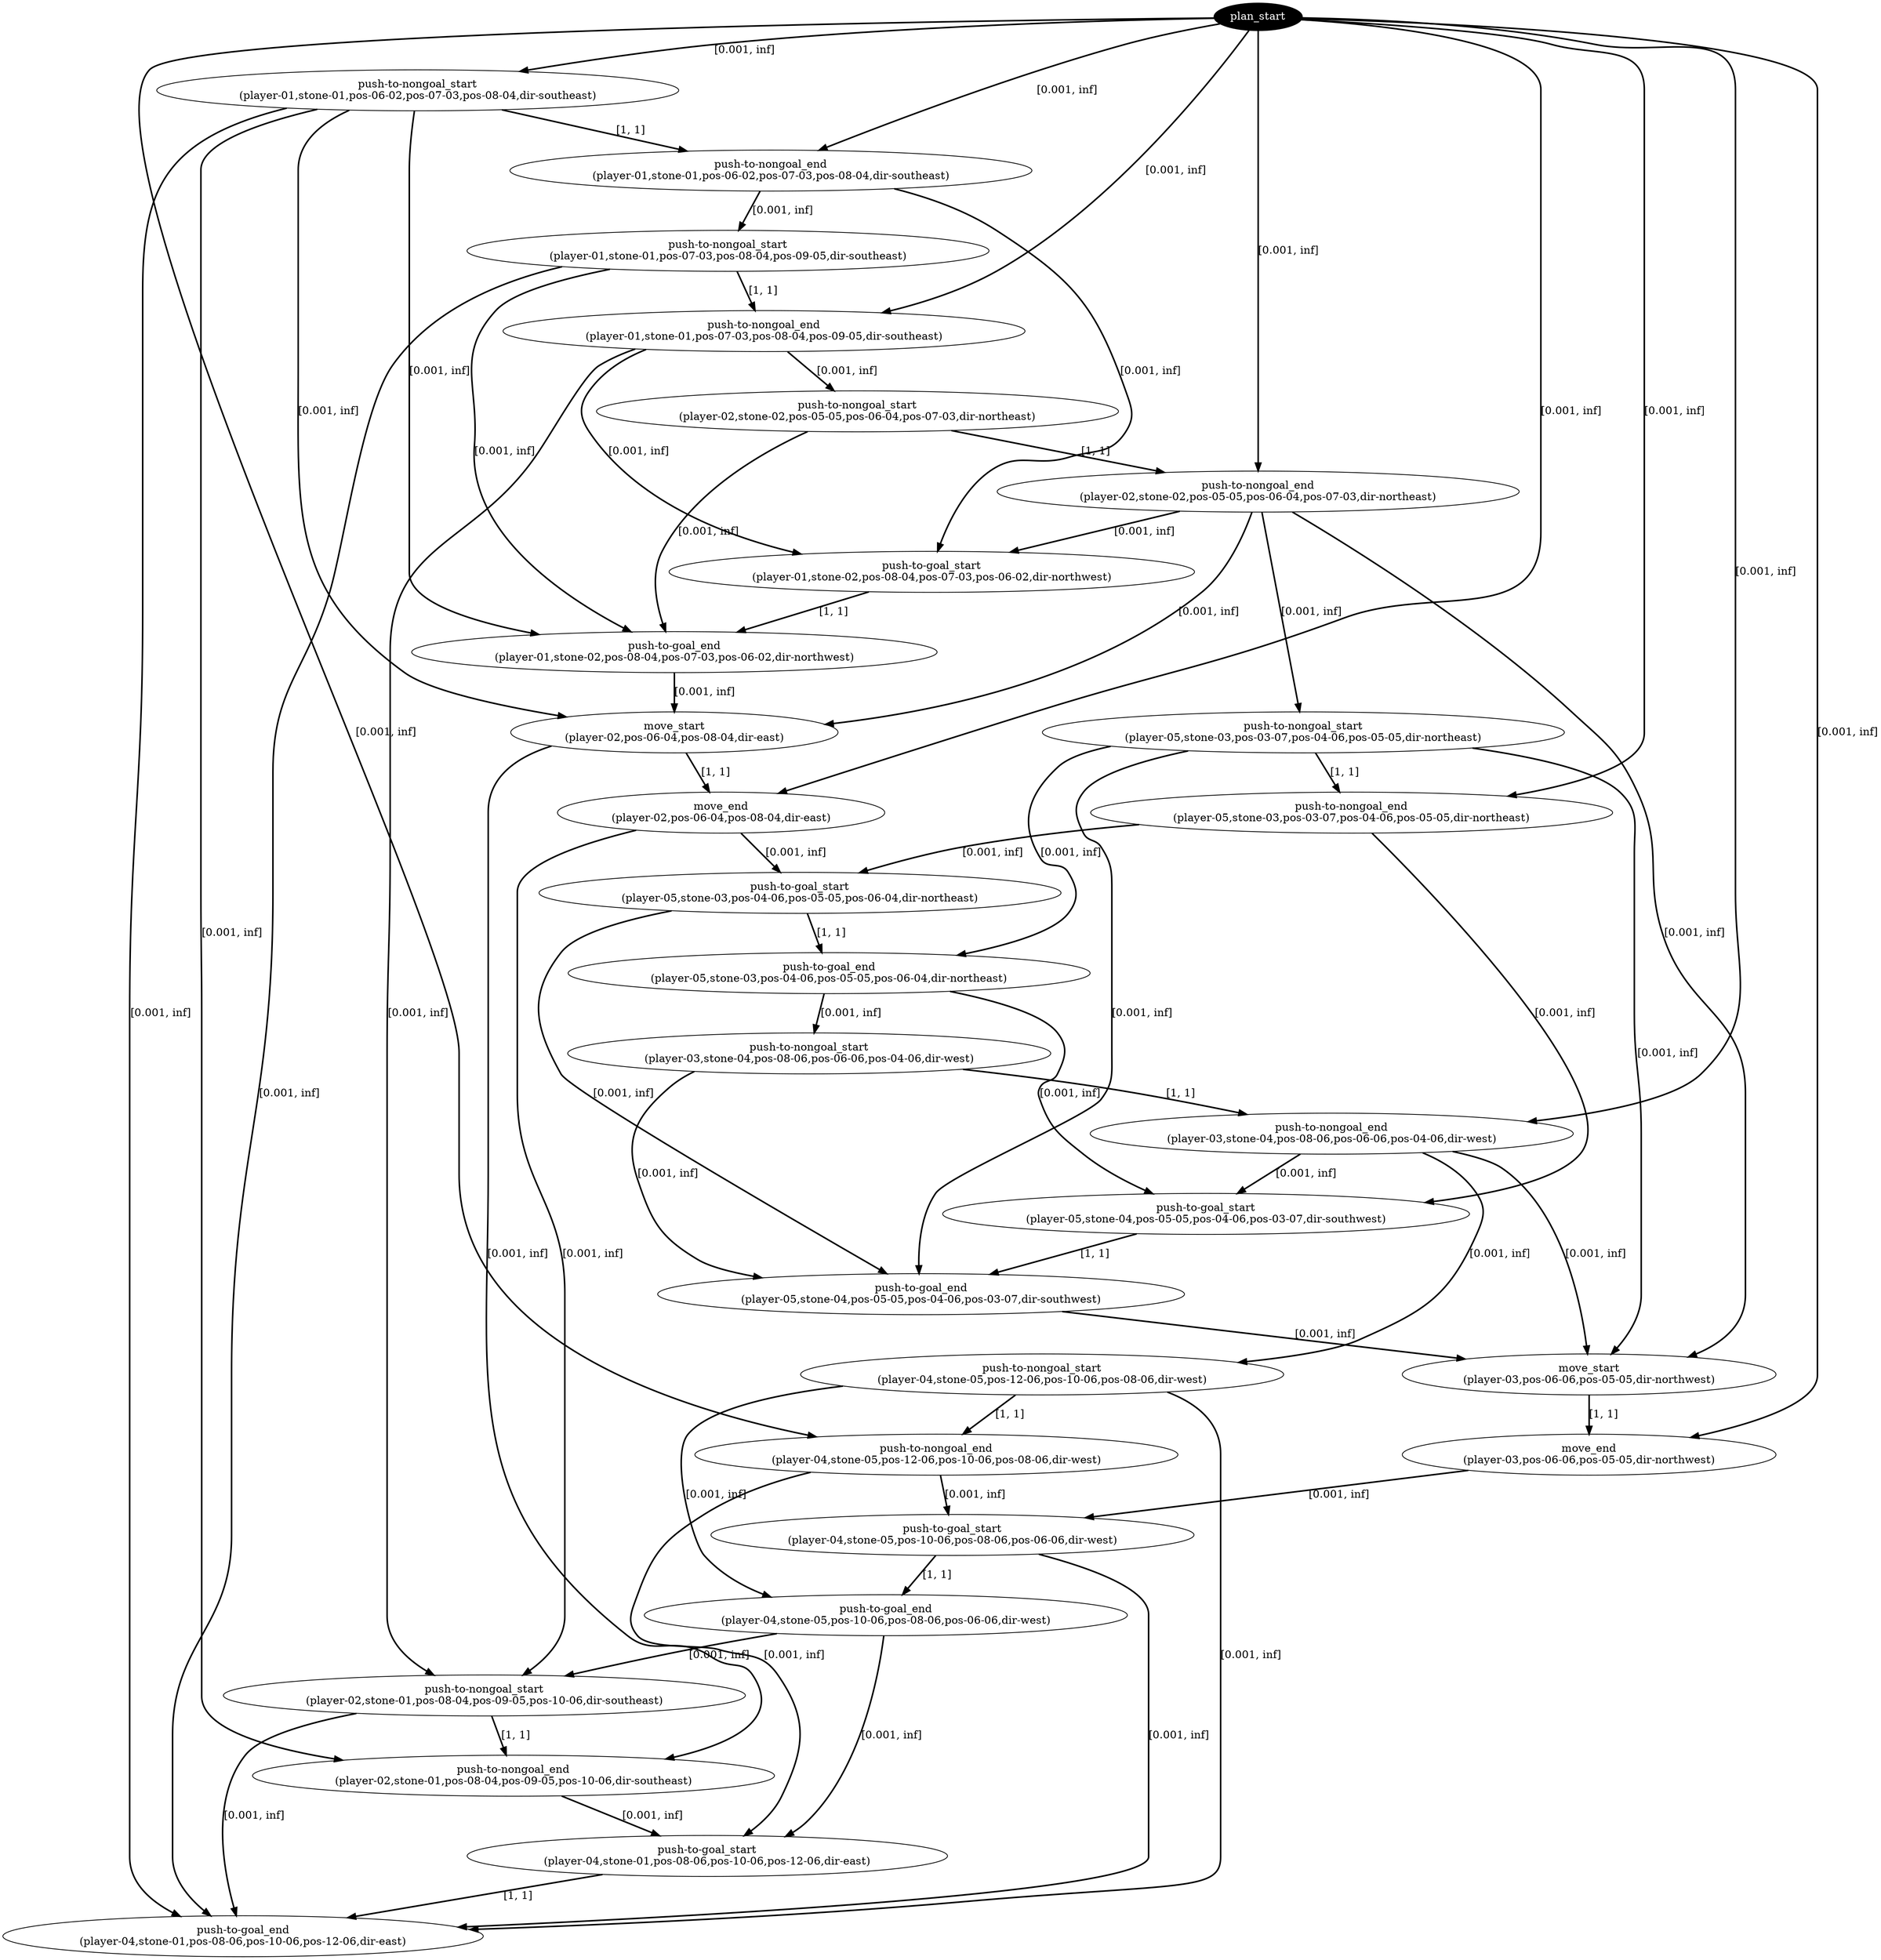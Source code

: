 digraph plan {
0[ label="plan_start",style=filled,fillcolor=black,fontcolor=white];
1[ label="push-to-nongoal_start
(player-01,stone-01,pos-06-02,pos-07-03,pos-08-04,dir-southeast)"];
2[ label="push-to-nongoal_end
(player-01,stone-01,pos-06-02,pos-07-03,pos-08-04,dir-southeast)"];
3[ label="push-to-nongoal_start
(player-01,stone-01,pos-07-03,pos-08-04,pos-09-05,dir-southeast)"];
4[ label="push-to-nongoal_end
(player-01,stone-01,pos-07-03,pos-08-04,pos-09-05,dir-southeast)"];
5[ label="push-to-nongoal_start
(player-02,stone-02,pos-05-05,pos-06-04,pos-07-03,dir-northeast)"];
6[ label="push-to-nongoal_end
(player-02,stone-02,pos-05-05,pos-06-04,pos-07-03,dir-northeast)"];
7[ label="push-to-nongoal_start
(player-05,stone-03,pos-03-07,pos-04-06,pos-05-05,dir-northeast)"];
8[ label="push-to-nongoal_end
(player-05,stone-03,pos-03-07,pos-04-06,pos-05-05,dir-northeast)"];
9[ label="push-to-goal_start
(player-01,stone-02,pos-08-04,pos-07-03,pos-06-02,dir-northwest)"];
10[ label="push-to-goal_end
(player-01,stone-02,pos-08-04,pos-07-03,pos-06-02,dir-northwest)"];
11[ label="move_start
(player-02,pos-06-04,pos-08-04,dir-east)"];
12[ label="move_end
(player-02,pos-06-04,pos-08-04,dir-east)"];
13[ label="push-to-goal_start
(player-05,stone-03,pos-04-06,pos-05-05,pos-06-04,dir-northeast)"];
14[ label="push-to-goal_end
(player-05,stone-03,pos-04-06,pos-05-05,pos-06-04,dir-northeast)"];
15[ label="push-to-nongoal_start
(player-03,stone-04,pos-08-06,pos-06-06,pos-04-06,dir-west)"];
16[ label="push-to-nongoal_end
(player-03,stone-04,pos-08-06,pos-06-06,pos-04-06,dir-west)"];
17[ label="push-to-nongoal_start
(player-04,stone-05,pos-12-06,pos-10-06,pos-08-06,dir-west)"];
18[ label="push-to-nongoal_end
(player-04,stone-05,pos-12-06,pos-10-06,pos-08-06,dir-west)"];
19[ label="push-to-goal_start
(player-05,stone-04,pos-05-05,pos-04-06,pos-03-07,dir-southwest)"];
20[ label="push-to-goal_end
(player-05,stone-04,pos-05-05,pos-04-06,pos-03-07,dir-southwest)"];
21[ label="move_start
(player-03,pos-06-06,pos-05-05,dir-northwest)"];
22[ label="move_end
(player-03,pos-06-06,pos-05-05,dir-northwest)"];
23[ label="push-to-goal_start
(player-04,stone-05,pos-10-06,pos-08-06,pos-06-06,dir-west)"];
24[ label="push-to-goal_end
(player-04,stone-05,pos-10-06,pos-08-06,pos-06-06,dir-west)"];
25[ label="push-to-nongoal_start
(player-02,stone-01,pos-08-04,pos-09-05,pos-10-06,dir-southeast)"];
26[ label="push-to-nongoal_end
(player-02,stone-01,pos-08-04,pos-09-05,pos-10-06,dir-southeast)"];
27[ label="push-to-goal_start
(player-04,stone-01,pos-08-06,pos-10-06,pos-12-06,dir-east)"];
28[ label="push-to-goal_end
(player-04,stone-01,pos-08-06,pos-10-06,pos-12-06,dir-east)"];
"0" -> "1" [ label="[0.001, inf]" , penwidth=2, color="black"]
"1" -> "2" [ label="[1, 1]" , penwidth=2, color="black"]
"0" -> "2" [ label="[0.001, inf]" , penwidth=2, color="black"]
"2" -> "3" [ label="[0.001, inf]" , penwidth=2, color="black"]
"3" -> "4" [ label="[1, 1]" , penwidth=2, color="black"]
"0" -> "4" [ label="[0.001, inf]" , penwidth=2, color="black"]
"4" -> "5" [ label="[0.001, inf]" , penwidth=2, color="black"]
"5" -> "6" [ label="[1, 1]" , penwidth=2, color="black"]
"0" -> "6" [ label="[0.001, inf]" , penwidth=2, color="black"]
"6" -> "7" [ label="[0.001, inf]" , penwidth=2, color="black"]
"4" -> "9" [ label="[0.001, inf]" , penwidth=2, color="black"]
"6" -> "9" [ label="[0.001, inf]" , penwidth=2, color="black"]
"2" -> "9" [ label="[0.001, inf]" , penwidth=2, color="black"]
"7" -> "8" [ label="[1, 1]" , penwidth=2, color="black"]
"0" -> "8" [ label="[0.001, inf]" , penwidth=2, color="black"]
"9" -> "10" [ label="[1, 1]" , penwidth=2, color="black"]
"5" -> "10" [ label="[0.001, inf]" , penwidth=2, color="black"]
"3" -> "10" [ label="[0.001, inf]" , penwidth=2, color="black"]
"1" -> "10" [ label="[0.001, inf]" , penwidth=2, color="black"]
"6" -> "11" [ label="[0.001, inf]" , penwidth=2, color="black"]
"10" -> "11" [ label="[0.001, inf]" , penwidth=2, color="black"]
"1" -> "11" [ label="[0.001, inf]" , penwidth=2, color="black"]
"11" -> "12" [ label="[1, 1]" , penwidth=2, color="black"]
"0" -> "12" [ label="[0.001, inf]" , penwidth=2, color="black"]
"8" -> "13" [ label="[0.001, inf]" , penwidth=2, color="black"]
"12" -> "13" [ label="[0.001, inf]" , penwidth=2, color="black"]
"13" -> "14" [ label="[1, 1]" , penwidth=2, color="black"]
"7" -> "14" [ label="[0.001, inf]" , penwidth=2, color="black"]
"14" -> "15" [ label="[0.001, inf]" , penwidth=2, color="black"]
"15" -> "16" [ label="[1, 1]" , penwidth=2, color="black"]
"0" -> "16" [ label="[0.001, inf]" , penwidth=2, color="black"]
"16" -> "17" [ label="[0.001, inf]" , penwidth=2, color="black"]
"14" -> "19" [ label="[0.001, inf]" , penwidth=2, color="black"]
"16" -> "19" [ label="[0.001, inf]" , penwidth=2, color="black"]
"8" -> "19" [ label="[0.001, inf]" , penwidth=2, color="black"]
"17" -> "18" [ label="[1, 1]" , penwidth=2, color="black"]
"0" -> "18" [ label="[0.001, inf]" , penwidth=2, color="black"]
"19" -> "20" [ label="[1, 1]" , penwidth=2, color="black"]
"15" -> "20" [ label="[0.001, inf]" , penwidth=2, color="black"]
"13" -> "20" [ label="[0.001, inf]" , penwidth=2, color="black"]
"7" -> "20" [ label="[0.001, inf]" , penwidth=2, color="black"]
"16" -> "21" [ label="[0.001, inf]" , penwidth=2, color="black"]
"20" -> "21" [ label="[0.001, inf]" , penwidth=2, color="black"]
"7" -> "21" [ label="[0.001, inf]" , penwidth=2, color="black"]
"6" -> "21" [ label="[0.001, inf]" , penwidth=2, color="black"]
"21" -> "22" [ label="[1, 1]" , penwidth=2, color="black"]
"0" -> "22" [ label="[0.001, inf]" , penwidth=2, color="black"]
"18" -> "23" [ label="[0.001, inf]" , penwidth=2, color="black"]
"22" -> "23" [ label="[0.001, inf]" , penwidth=2, color="black"]
"23" -> "24" [ label="[1, 1]" , penwidth=2, color="black"]
"17" -> "24" [ label="[0.001, inf]" , penwidth=2, color="black"]
"12" -> "25" [ label="[0.001, inf]" , penwidth=2, color="black"]
"4" -> "25" [ label="[0.001, inf]" , penwidth=2, color="black"]
"24" -> "25" [ label="[0.001, inf]" , penwidth=2, color="black"]
"25" -> "26" [ label="[1, 1]" , penwidth=2, color="black"]
"11" -> "26" [ label="[0.001, inf]" , penwidth=2, color="black"]
"1" -> "26" [ label="[0.001, inf]" , penwidth=2, color="black"]
"24" -> "27" [ label="[0.001, inf]" , penwidth=2, color="black"]
"26" -> "27" [ label="[0.001, inf]" , penwidth=2, color="black"]
"18" -> "27" [ label="[0.001, inf]" , penwidth=2, color="black"]
"27" -> "28" [ label="[1, 1]" , penwidth=2, color="black"]
"25" -> "28" [ label="[0.001, inf]" , penwidth=2, color="black"]
"23" -> "28" [ label="[0.001, inf]" , penwidth=2, color="black"]
"17" -> "28" [ label="[0.001, inf]" , penwidth=2, color="black"]
"3" -> "28" [ label="[0.001, inf]" , penwidth=2, color="black"]
"1" -> "28" [ label="[0.001, inf]" , penwidth=2, color="black"]
}
